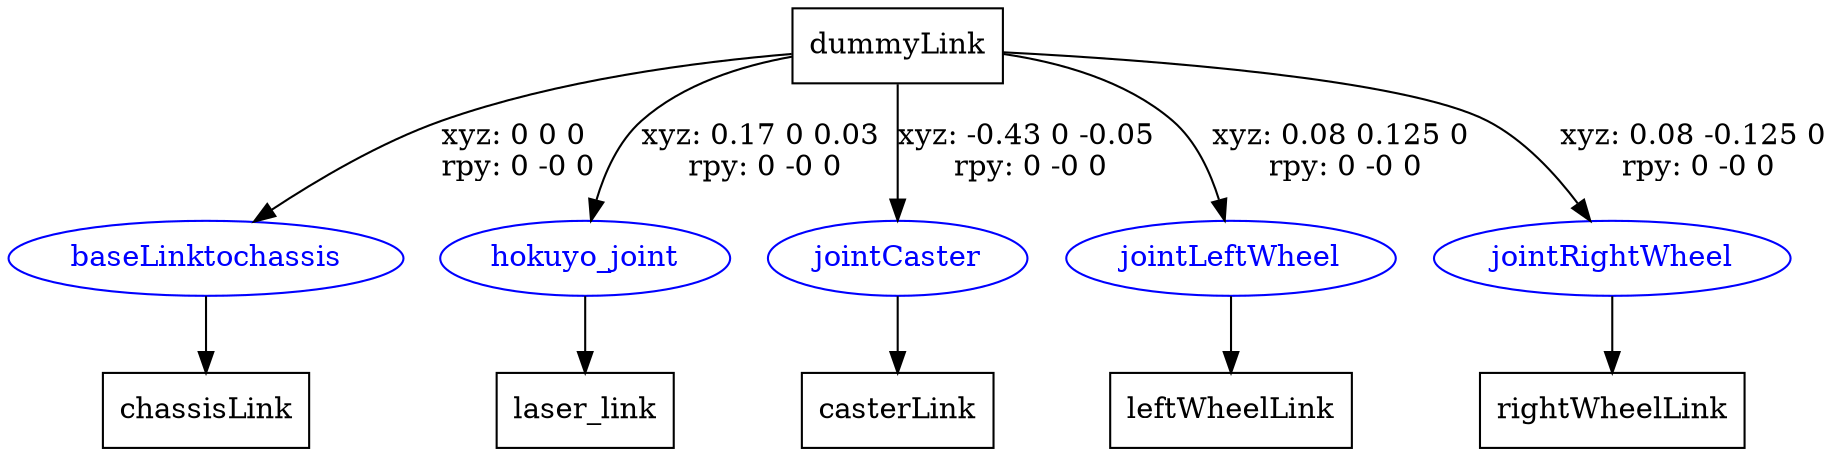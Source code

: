 digraph G {
node [shape=box];
"dummyLink" [label="dummyLink"];
"chassisLink" [label="chassisLink"];
"laser_link" [label="laser_link"];
"casterLink" [label="casterLink"];
"leftWheelLink" [label="leftWheelLink"];
"rightWheelLink" [label="rightWheelLink"];
node [shape=ellipse, color=blue, fontcolor=blue];
"dummyLink" -> "baseLinktochassis" [label="xyz: 0 0 0 \nrpy: 0 -0 0"]
"baseLinktochassis" -> "chassisLink"
"dummyLink" -> "hokuyo_joint" [label="xyz: 0.17 0 0.03 \nrpy: 0 -0 0"]
"hokuyo_joint" -> "laser_link"
"dummyLink" -> "jointCaster" [label="xyz: -0.43 0 -0.05 \nrpy: 0 -0 0"]
"jointCaster" -> "casterLink"
"dummyLink" -> "jointLeftWheel" [label="xyz: 0.08 0.125 0 \nrpy: 0 -0 0"]
"jointLeftWheel" -> "leftWheelLink"
"dummyLink" -> "jointRightWheel" [label="xyz: 0.08 -0.125 0 \nrpy: 0 -0 0"]
"jointRightWheel" -> "rightWheelLink"
}
